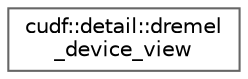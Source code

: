 digraph "类继承关系图"
{
 // LATEX_PDF_SIZE
  bgcolor="transparent";
  edge [fontname=Helvetica,fontsize=10,labelfontname=Helvetica,labelfontsize=10];
  node [fontname=Helvetica,fontsize=10,shape=box,height=0.2,width=0.4];
  rankdir="LR";
  Node0 [id="Node000000",label="cudf::detail::dremel\l_device_view",height=0.2,width=0.4,color="grey40", fillcolor="white", style="filled",URL="$structcudf_1_1detail_1_1dremel__device__view.html",tooltip="Device view for dremel_data."];
}
